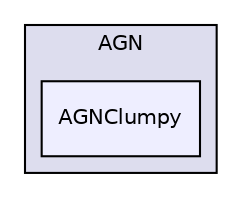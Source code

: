 digraph "include/examples/AGN/AGNClumpy" {
  compound=true
  node [ fontsize="10", fontname="Helvetica"];
  edge [ labelfontsize="10", labelfontname="Helvetica"];
  subgraph clusterdir_e4f11b19526d87cafb87dd86ec1e43d0 {
    graph [ bgcolor="#ddddee", pencolor="black", label="AGN" fontname="Helvetica", fontsize="10", URL="dir_e4f11b19526d87cafb87dd86ec1e43d0.html"]
  dir_47b082f3a97452010cc6d72455b415b0 [shape=box, label="AGNClumpy", style="filled", fillcolor="#eeeeff", pencolor="black", URL="dir_47b082f3a97452010cc6d72455b415b0.html"];
  }
}
